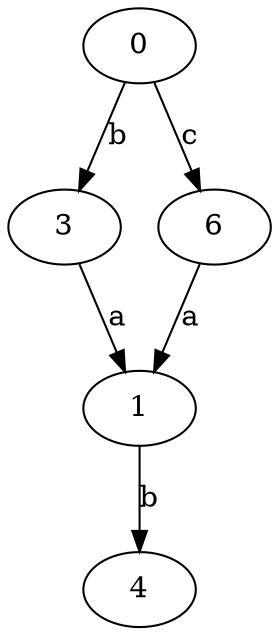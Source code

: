 strict digraph  {
0;
1;
3;
4;
6;
0 -> 3  [label=b];
0 -> 6  [label=c];
1 -> 4  [label=b];
3 -> 1  [label=a];
6 -> 1  [label=a];
}
